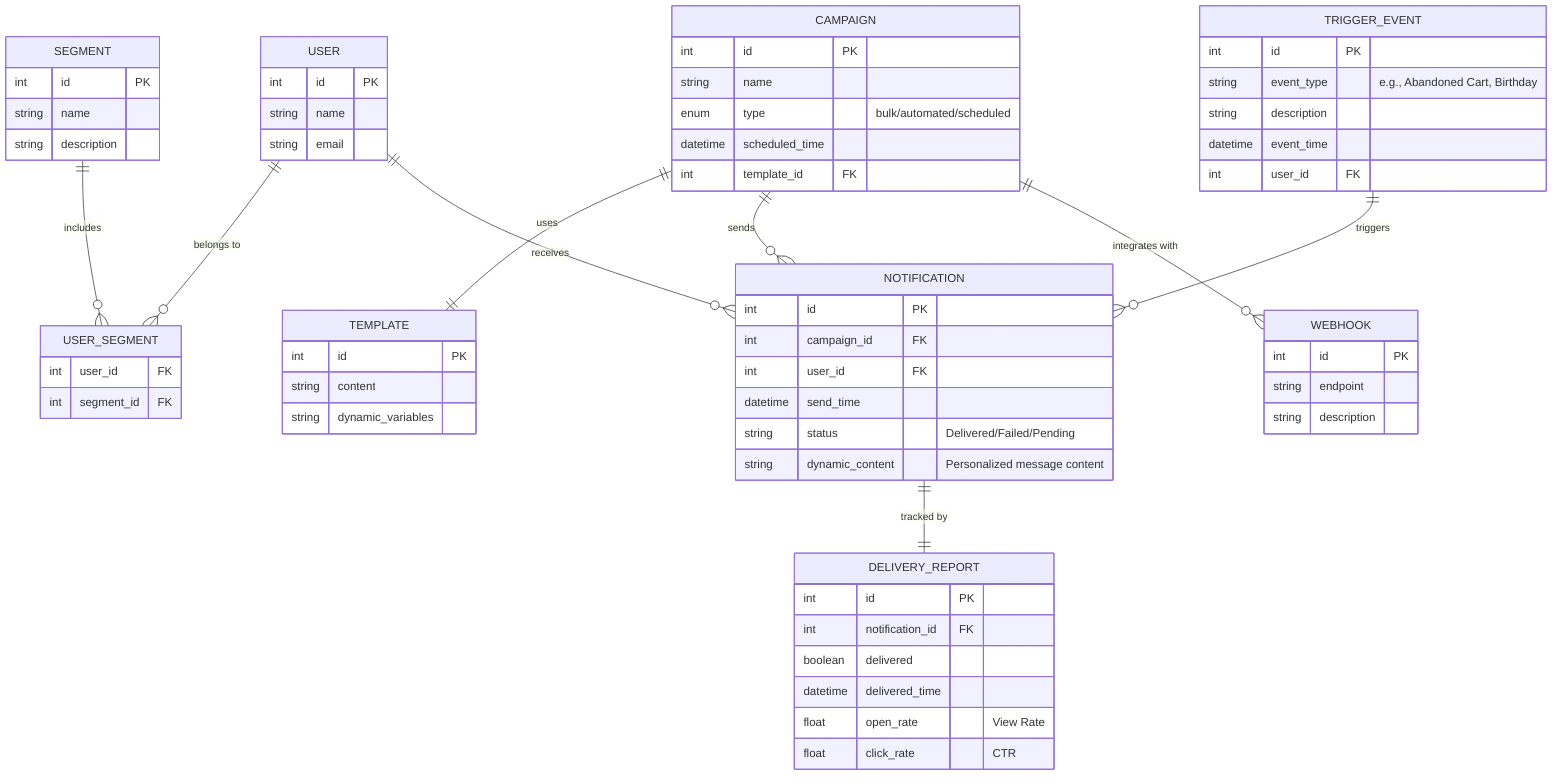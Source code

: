 erDiagram
    USER {
      int id PK
      string name
      string email
    }
    SEGMENT {
      int id PK
      string name
      string description
    }
    USER_SEGMENT {
      int user_id FK
      int segment_id FK
    }
    TEMPLATE {
      int id PK
      string content
      string dynamic_variables
    }
    CAMPAIGN {
      int id PK
      string name
      enum type "bulk/automated/scheduled"
      datetime scheduled_time
      int template_id FK
    }
    NOTIFICATION {
      int id PK
      int campaign_id FK
      int user_id FK
      datetime send_time
      string status "Delivered/Failed/Pending"
      string dynamic_content "Personalized message content"
    }
    DELIVERY_REPORT {
      int id PK
      int notification_id FK
      boolean delivered
      datetime delivered_time
      float open_rate "View Rate"
      float click_rate "CTR"
    }
    TRIGGER_EVENT {
      int id PK
      string event_type "e.g., Abandoned Cart, Birthday"
      string description
      datetime event_time
      int user_id FK
    }
    WEBHOOK {
      int id PK
      string endpoint
      string description
    }
    
    USER ||--o{ USER_SEGMENT : "belongs to"
    SEGMENT ||--o{ USER_SEGMENT : "includes"
    
    CAMPAIGN ||--|| TEMPLATE : "uses"
    CAMPAIGN ||--o{ NOTIFICATION : "sends"
    USER ||--o{ NOTIFICATION : "receives"
    
    NOTIFICATION ||--|| DELIVERY_REPORT : "tracked by"
    
    TRIGGER_EVENT ||--o{ NOTIFICATION : "triggers"
    
    CAMPAIGN ||--o{ WEBHOOK : "integrates with"